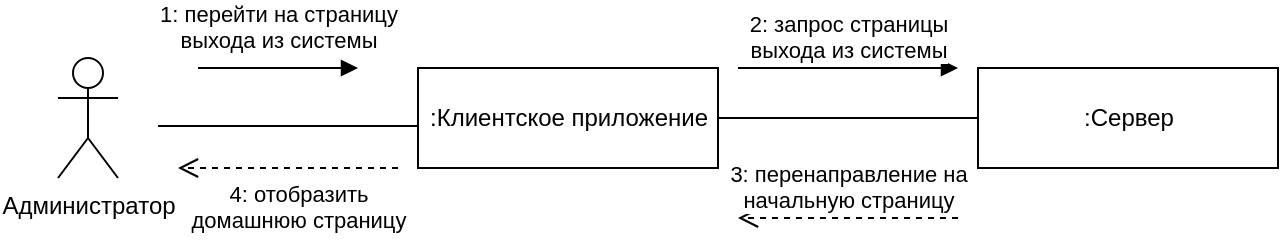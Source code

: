 <mxfile version="12.6.5" type="device"><diagram id="lvFQIn8jh7tLlvlxxmqK" name="for usecase выйти из системы"><mxGraphModel dx="628" dy="457" grid="1" gridSize="10" guides="1" tooltips="1" connect="1" arrows="1" fold="1" page="1" pageScale="1" pageWidth="827" pageHeight="1169" math="0" shadow="0"><root><mxCell id="0"/><mxCell id="1" parent="0"/><mxCell id="GeDaE9tUpcFGaYq5nQi3-1" value="Администратор" style="shape=umlActor;verticalLabelPosition=bottom;labelBackgroundColor=#ffffff;verticalAlign=top;html=1;" parent="1" vertex="1"><mxGeometry x="70" y="160" width="30" height="60" as="geometry"/></mxCell><mxCell id="GeDaE9tUpcFGaYq5nQi3-2" value=":Клиентское приложение" style="html=1;" parent="1" vertex="1"><mxGeometry x="250" y="165" width="150" height="50" as="geometry"/></mxCell><mxCell id="GeDaE9tUpcFGaYq5nQi3-7" value=":Сервер" style="html=1;" parent="1" vertex="1"><mxGeometry x="530" y="165" width="150" height="50" as="geometry"/></mxCell><mxCell id="GeDaE9tUpcFGaYq5nQi3-12" value="1: перейти на страницу&lt;br&gt;выхода из системы" style="html=1;verticalAlign=bottom;endArrow=block;" parent="1" edge="1"><mxGeometry y="5" width="80" relative="1" as="geometry"><mxPoint x="140" y="165" as="sourcePoint"/><mxPoint x="220" y="165" as="targetPoint"/><mxPoint as="offset"/></mxGeometry></mxCell><mxCell id="GeDaE9tUpcFGaYq5nQi3-13" value="" style="line;strokeWidth=1;fillColor=none;align=left;verticalAlign=middle;spacingTop=-1;spacingLeft=3;spacingRight=3;rotatable=0;labelPosition=right;points=[];portConstraint=eastwest;" parent="1" vertex="1"><mxGeometry x="120" y="190" width="130" height="8" as="geometry"/></mxCell><mxCell id="GeDaE9tUpcFGaYq5nQi3-15" value="" style="line;strokeWidth=1;fillColor=none;align=left;verticalAlign=middle;spacingTop=-1;spacingLeft=3;spacingRight=3;rotatable=0;labelPosition=right;points=[];portConstraint=eastwest;" parent="1" vertex="1"><mxGeometry x="400" y="186" width="130" height="8" as="geometry"/></mxCell><mxCell id="GeDaE9tUpcFGaYq5nQi3-18" value="2: запрос страницы&lt;br&gt;выхода из системы" style="html=1;verticalAlign=bottom;endArrow=block;" parent="1" edge="1"><mxGeometry width="80" relative="1" as="geometry"><mxPoint x="410" y="165" as="sourcePoint"/><mxPoint x="520" y="165" as="targetPoint"/></mxGeometry></mxCell><mxCell id="GeDaE9tUpcFGaYq5nQi3-20" value="3: перенаправление на&lt;br&gt;начальную страницу" style="html=1;verticalAlign=bottom;endArrow=open;dashed=1;endSize=8;" parent="1" edge="1"><mxGeometry relative="1" as="geometry"><mxPoint x="520" y="240" as="sourcePoint"/><mxPoint x="410" y="240" as="targetPoint"/></mxGeometry></mxCell><mxCell id="GeDaE9tUpcFGaYq5nQi3-21" value="4: отобразить &lt;br&gt;домашнюю страницу" style="html=1;verticalAlign=bottom;endArrow=open;dashed=1;endSize=8;" parent="1" edge="1"><mxGeometry x="-0.091" y="35" relative="1" as="geometry"><mxPoint x="240" y="215" as="sourcePoint"/><mxPoint x="130" y="215" as="targetPoint"/><mxPoint as="offset"/></mxGeometry></mxCell></root></mxGraphModel></diagram></mxfile>